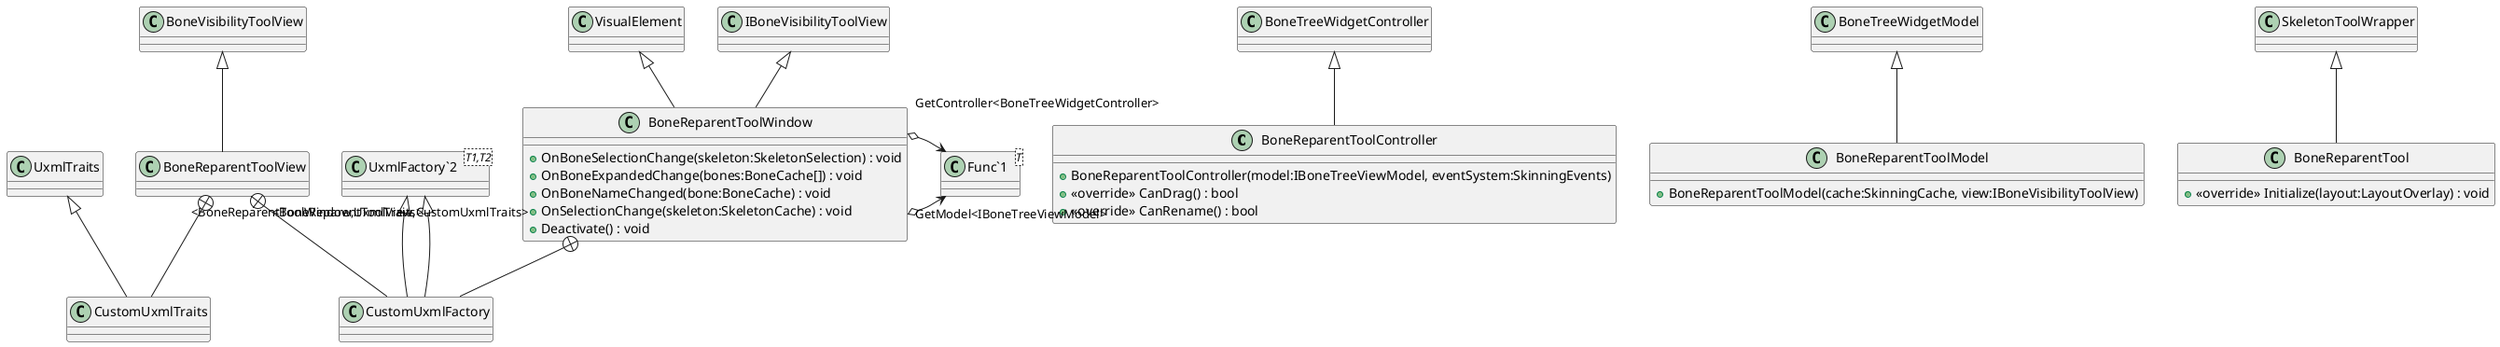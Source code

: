 @startuml
class BoneReparentToolController {
    + BoneReparentToolController(model:IBoneTreeViewModel, eventSystem:SkinningEvents)
    + <<override>> CanDrag() : bool
    + <<override>> CanRename() : bool
}
class BoneReparentToolModel {
    + BoneReparentToolModel(cache:SkinningCache, view:IBoneVisibilityToolView)
}
class BoneReparentTool {
    + <<override>> Initialize(layout:LayoutOverlay) : void
}
class BoneReparentToolWindow {
    + OnBoneSelectionChange(skeleton:SkeletonSelection) : void
    + OnBoneExpandedChange(bones:BoneCache[]) : void
    + OnBoneNameChanged(bone:BoneCache) : void
    + OnSelectionChange(skeleton:SkeletonCache) : void
    + Deactivate() : void
}
class BoneReparentToolView {
}
class CustomUxmlFactory {
}
class "Func`1"<T> {
}
class CustomUxmlFactory {
}
class CustomUxmlTraits {
}
class "UxmlFactory`2"<T1,T2> {
}
BoneTreeWidgetController <|-- BoneReparentToolController
BoneTreeWidgetModel <|-- BoneReparentToolModel
SkeletonToolWrapper <|-- BoneReparentTool
VisualElement <|-- BoneReparentToolWindow
IBoneVisibilityToolView <|-- BoneReparentToolWindow
BoneReparentToolWindow o-> "GetModel<IBoneTreeViewModel>" "Func`1"
BoneReparentToolWindow o-> "GetController<BoneTreeWidgetController>" "Func`1"
BoneVisibilityToolView <|-- BoneReparentToolView
BoneReparentToolWindow +-- CustomUxmlFactory
"UxmlFactory`2" "<BoneReparentToolWindow,UxmlTraits>" <|-- CustomUxmlFactory
BoneReparentToolView +-- CustomUxmlFactory
"UxmlFactory`2" "<BoneReparentToolView,CustomUxmlTraits>" <|-- CustomUxmlFactory
BoneReparentToolView +-- CustomUxmlTraits
UxmlTraits <|-- CustomUxmlTraits
@enduml
